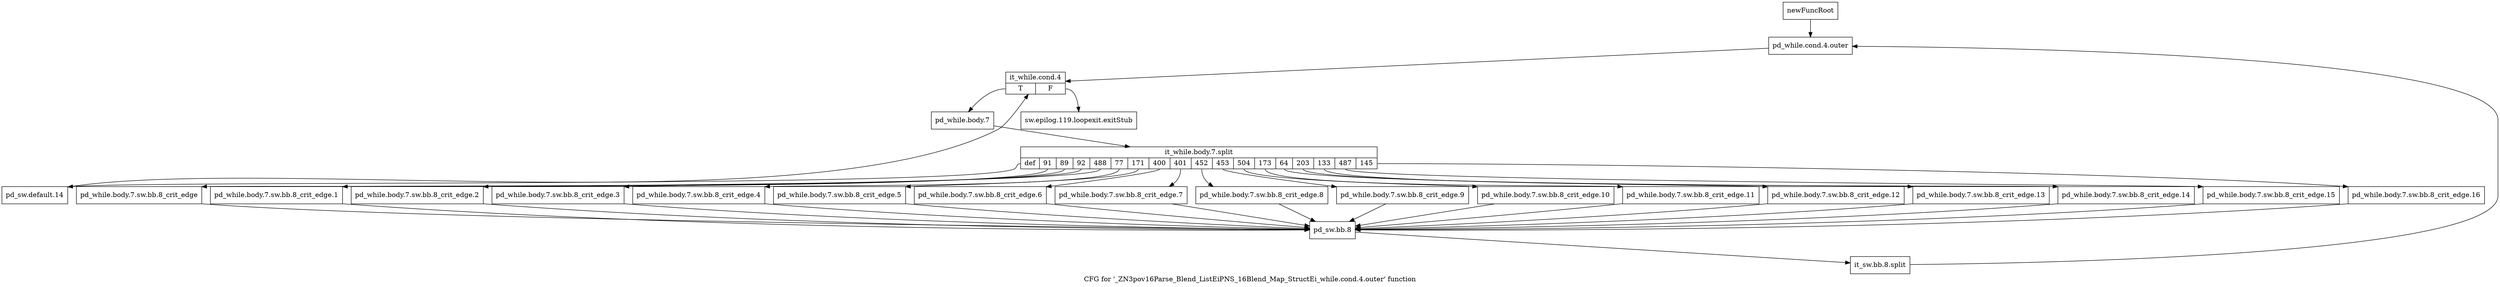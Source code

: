 digraph "CFG for '_ZN3pov16Parse_Blend_ListEiPNS_16Blend_Map_StructEi_while.cond.4.outer' function" {
	label="CFG for '_ZN3pov16Parse_Blend_ListEiPNS_16Blend_Map_StructEi_while.cond.4.outer' function";

	Node0x23b9450 [shape=record,label="{newFuncRoot}"];
	Node0x23b9450 -> Node0x23b9da0;
	Node0x23b94a0 [shape=record,label="{sw.epilog.119.loopexit.exitStub}"];
	Node0x23b9da0 [shape=record,label="{pd_while.cond.4.outer}"];
	Node0x23b9da0 -> Node0x23b9df0;
	Node0x23b9df0 [shape=record,label="{it_while.cond.4|{<s0>T|<s1>F}}"];
	Node0x23b9df0:s0 -> Node0x23b9e40;
	Node0x23b9df0:s1 -> Node0x23b94a0;
	Node0x23b9e40 [shape=record,label="{pd_while.body.7}"];
	Node0x23b9e40 -> Node0x36c0e00;
	Node0x36c0e00 [shape=record,label="{it_while.body.7.split|{<s0>def|<s1>91|<s2>89|<s3>92|<s4>488|<s5>77|<s6>171|<s7>400|<s8>401|<s9>452|<s10>453|<s11>504|<s12>173|<s13>64|<s14>203|<s15>133|<s16>487|<s17>145}}"];
	Node0x36c0e00:s0 -> Node0x23ba430;
	Node0x36c0e00:s1 -> Node0x23ba390;
	Node0x36c0e00:s2 -> Node0x23ba340;
	Node0x36c0e00:s3 -> Node0x23ba2f0;
	Node0x36c0e00:s4 -> Node0x23ba2a0;
	Node0x36c0e00:s5 -> Node0x23ba250;
	Node0x36c0e00:s6 -> Node0x23ba200;
	Node0x36c0e00:s7 -> Node0x23ba1b0;
	Node0x36c0e00:s8 -> Node0x23ba160;
	Node0x36c0e00:s9 -> Node0x23ba110;
	Node0x36c0e00:s10 -> Node0x23ba0c0;
	Node0x36c0e00:s11 -> Node0x23ba070;
	Node0x36c0e00:s12 -> Node0x23ba020;
	Node0x36c0e00:s13 -> Node0x23b9fd0;
	Node0x36c0e00:s14 -> Node0x23b9f80;
	Node0x36c0e00:s15 -> Node0x23b9f30;
	Node0x36c0e00:s16 -> Node0x23b9ee0;
	Node0x36c0e00:s17 -> Node0x23b9e90;
	Node0x23b9e90 [shape=record,label="{pd_while.body.7.sw.bb.8_crit_edge.16}"];
	Node0x23b9e90 -> Node0x23ba3e0;
	Node0x23b9ee0 [shape=record,label="{pd_while.body.7.sw.bb.8_crit_edge.15}"];
	Node0x23b9ee0 -> Node0x23ba3e0;
	Node0x23b9f30 [shape=record,label="{pd_while.body.7.sw.bb.8_crit_edge.14}"];
	Node0x23b9f30 -> Node0x23ba3e0;
	Node0x23b9f80 [shape=record,label="{pd_while.body.7.sw.bb.8_crit_edge.13}"];
	Node0x23b9f80 -> Node0x23ba3e0;
	Node0x23b9fd0 [shape=record,label="{pd_while.body.7.sw.bb.8_crit_edge.12}"];
	Node0x23b9fd0 -> Node0x23ba3e0;
	Node0x23ba020 [shape=record,label="{pd_while.body.7.sw.bb.8_crit_edge.11}"];
	Node0x23ba020 -> Node0x23ba3e0;
	Node0x23ba070 [shape=record,label="{pd_while.body.7.sw.bb.8_crit_edge.10}"];
	Node0x23ba070 -> Node0x23ba3e0;
	Node0x23ba0c0 [shape=record,label="{pd_while.body.7.sw.bb.8_crit_edge.9}"];
	Node0x23ba0c0 -> Node0x23ba3e0;
	Node0x23ba110 [shape=record,label="{pd_while.body.7.sw.bb.8_crit_edge.8}"];
	Node0x23ba110 -> Node0x23ba3e0;
	Node0x23ba160 [shape=record,label="{pd_while.body.7.sw.bb.8_crit_edge.7}"];
	Node0x23ba160 -> Node0x23ba3e0;
	Node0x23ba1b0 [shape=record,label="{pd_while.body.7.sw.bb.8_crit_edge.6}"];
	Node0x23ba1b0 -> Node0x23ba3e0;
	Node0x23ba200 [shape=record,label="{pd_while.body.7.sw.bb.8_crit_edge.5}"];
	Node0x23ba200 -> Node0x23ba3e0;
	Node0x23ba250 [shape=record,label="{pd_while.body.7.sw.bb.8_crit_edge.4}"];
	Node0x23ba250 -> Node0x23ba3e0;
	Node0x23ba2a0 [shape=record,label="{pd_while.body.7.sw.bb.8_crit_edge.3}"];
	Node0x23ba2a0 -> Node0x23ba3e0;
	Node0x23ba2f0 [shape=record,label="{pd_while.body.7.sw.bb.8_crit_edge.2}"];
	Node0x23ba2f0 -> Node0x23ba3e0;
	Node0x23ba340 [shape=record,label="{pd_while.body.7.sw.bb.8_crit_edge.1}"];
	Node0x23ba340 -> Node0x23ba3e0;
	Node0x23ba390 [shape=record,label="{pd_while.body.7.sw.bb.8_crit_edge}"];
	Node0x23ba390 -> Node0x23ba3e0;
	Node0x23ba3e0 [shape=record,label="{pd_sw.bb.8}"];
	Node0x23ba3e0 -> Node0x36c0d10;
	Node0x36c0d10 [shape=record,label="{it_sw.bb.8.split}"];
	Node0x36c0d10 -> Node0x23b9da0;
	Node0x23ba430 [shape=record,label="{pd_sw.default.14}"];
	Node0x23ba430 -> Node0x23b9df0;
}

